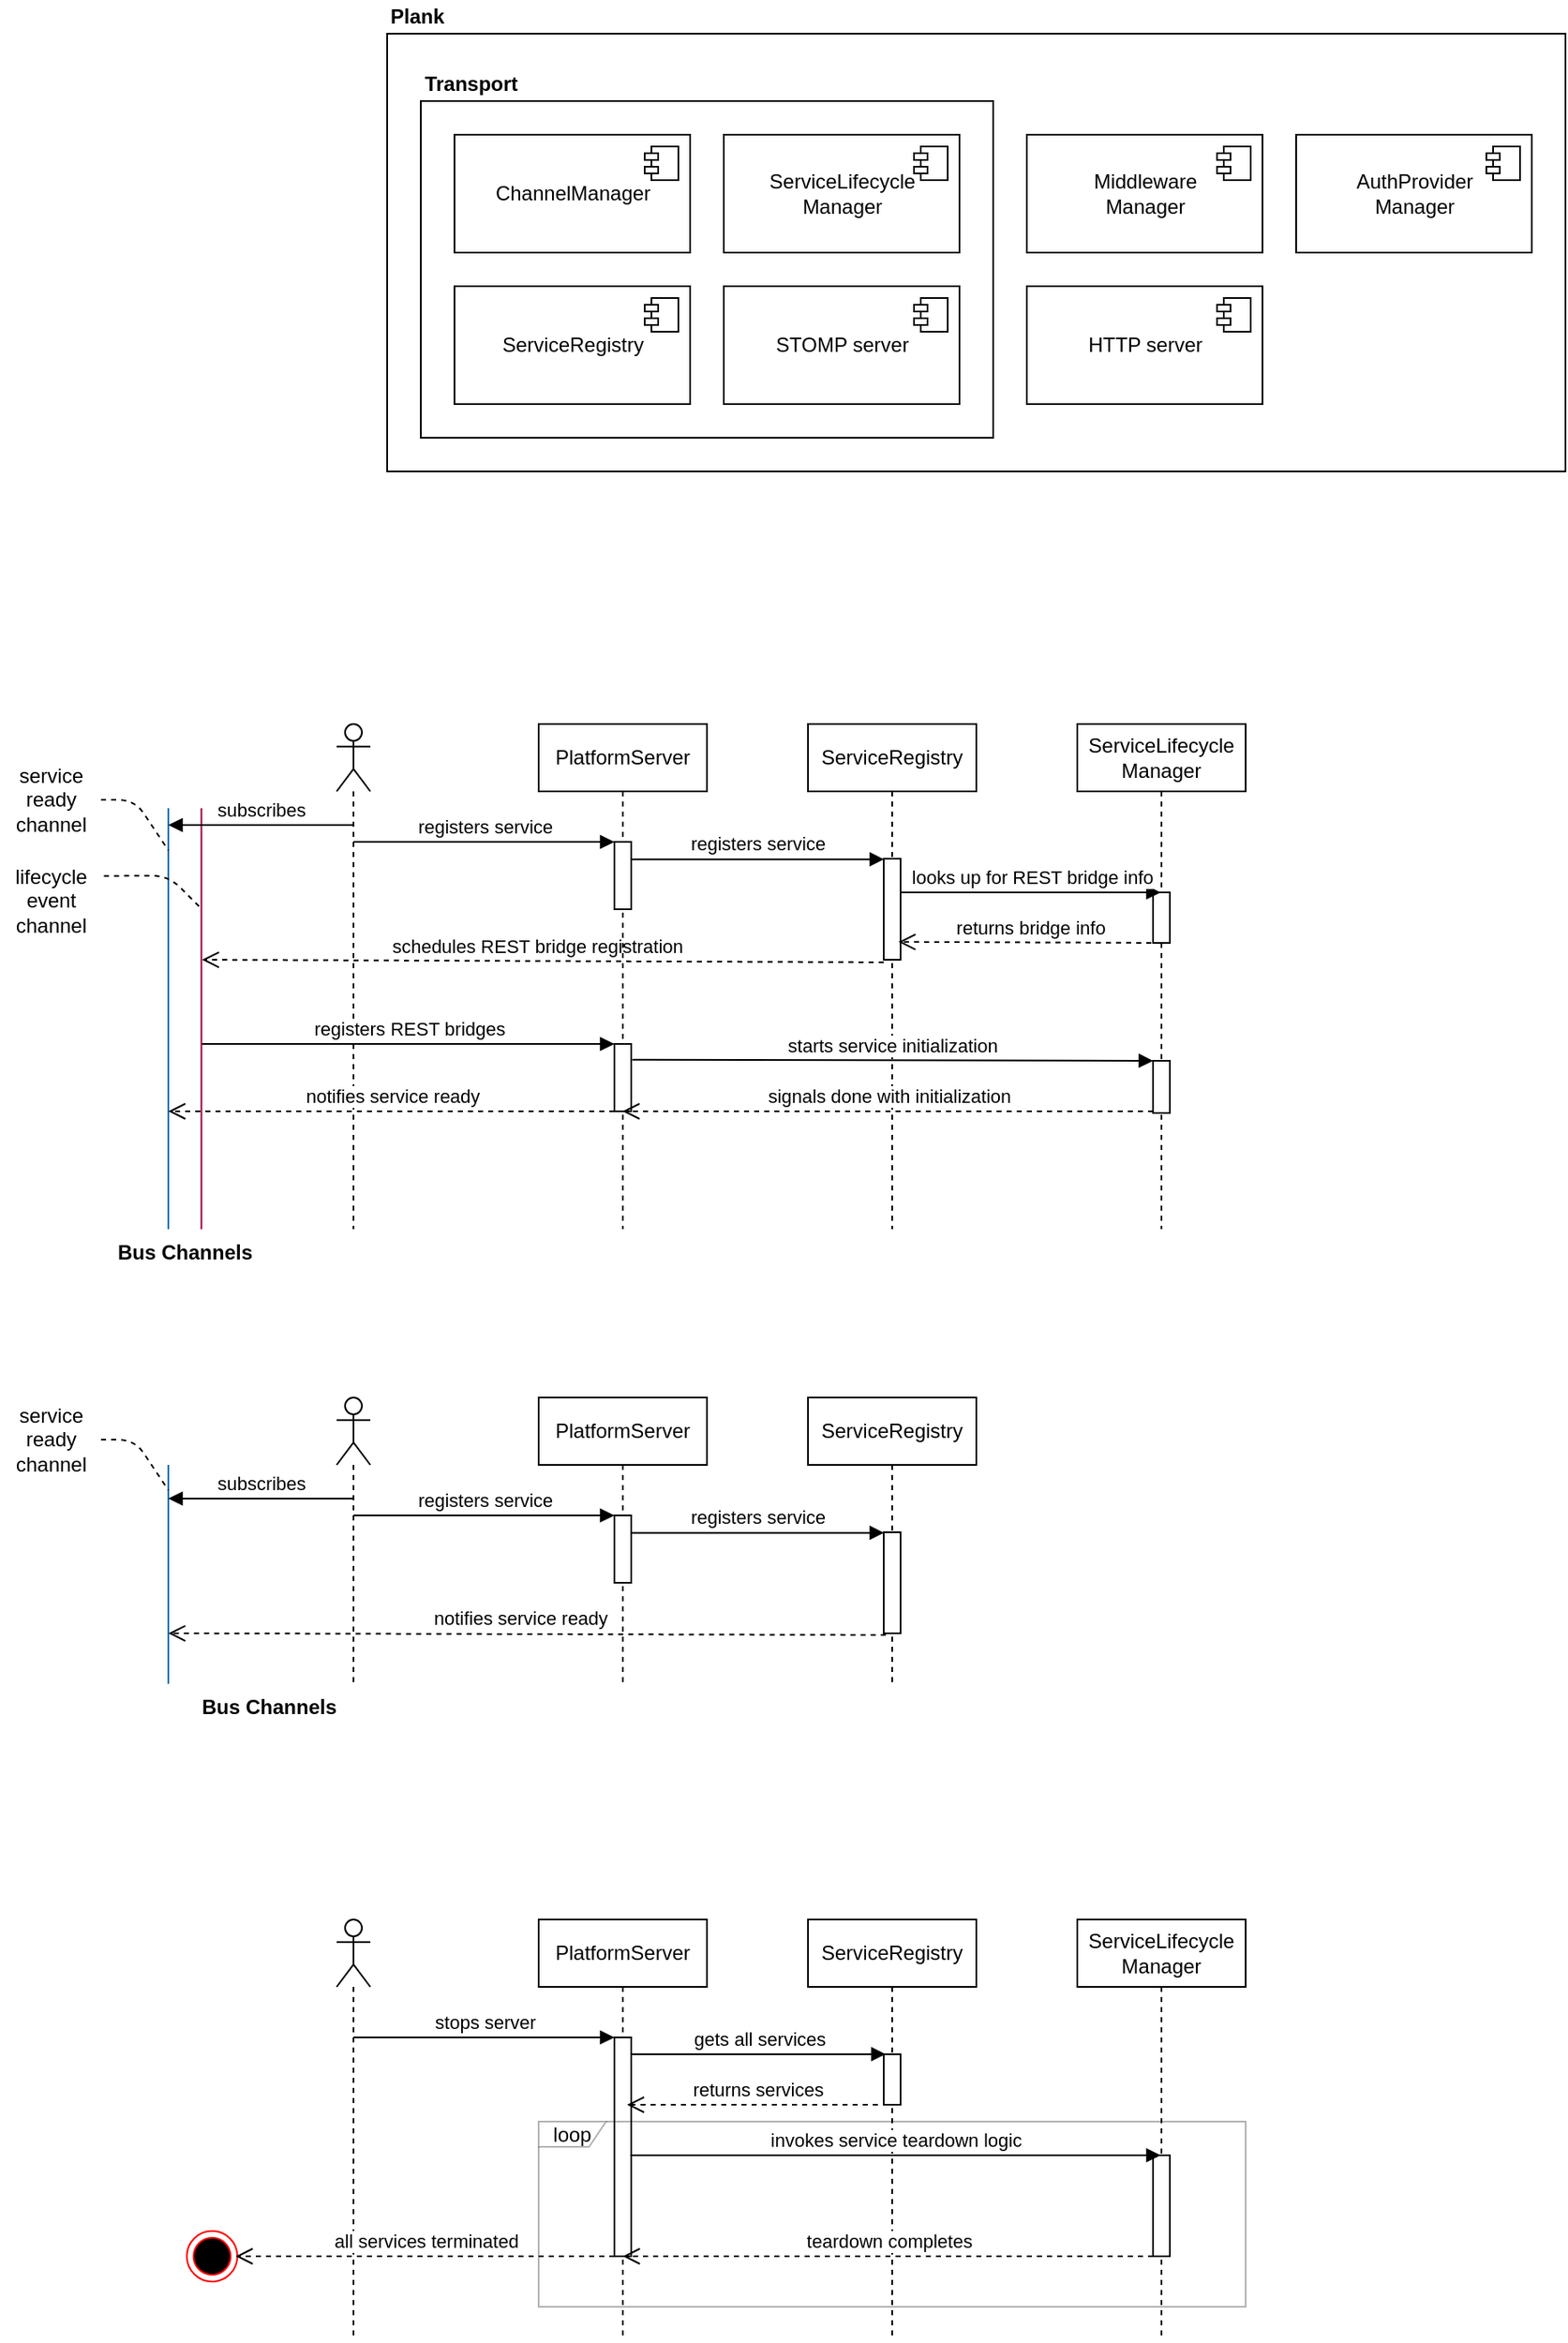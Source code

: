 <mxfile version="14.6.13" type="device"><diagram id="prtHgNgQTEPvFCAcTncT" name="Page-1"><mxGraphModel dx="1457" dy="571" grid="1" gridSize="10" guides="1" tooltips="1" connect="1" arrows="1" fold="1" page="1" pageScale="1" pageWidth="827" pageHeight="1169" math="0" shadow="0"><root><mxCell id="0"/><mxCell id="1" parent="0"/><mxCell id="xJ48FOGh2NLU63bSp70W-4" value="" style="rounded=0;whiteSpace=wrap;html=1;" parent="1" vertex="1"><mxGeometry x="100" y="540" width="700" height="260" as="geometry"/></mxCell><mxCell id="xJ48FOGh2NLU63bSp70W-1" value="" style="rounded=0;whiteSpace=wrap;html=1;" parent="1" vertex="1"><mxGeometry x="120" y="580" width="340" height="200" as="geometry"/></mxCell><mxCell id="xJ48FOGh2NLU63bSp70W-2" value="Transport" style="text;html=1;strokeColor=none;fillColor=none;align=center;verticalAlign=middle;whiteSpace=wrap;rounded=0;fontStyle=1" parent="1" vertex="1"><mxGeometry x="130" y="560" width="40" height="20" as="geometry"/></mxCell><mxCell id="xJ48FOGh2NLU63bSp70W-5" value="ServiceRegistry" style="html=1;dropTarget=0;" parent="1" vertex="1"><mxGeometry x="140" y="690" width="140" height="70" as="geometry"/></mxCell><mxCell id="xJ48FOGh2NLU63bSp70W-6" value="" style="shape=module;jettyWidth=8;jettyHeight=4;" parent="xJ48FOGh2NLU63bSp70W-5" vertex="1"><mxGeometry x="1" width="20" height="20" relative="1" as="geometry"><mxPoint x="-27" y="7" as="offset"/></mxGeometry></mxCell><mxCell id="xJ48FOGh2NLU63bSp70W-7" value="ServiceLifecycle&lt;br&gt;Manager" style="html=1;dropTarget=0;" parent="1" vertex="1"><mxGeometry x="300" y="600" width="140" height="70" as="geometry"/></mxCell><mxCell id="xJ48FOGh2NLU63bSp70W-8" value="" style="shape=module;jettyWidth=8;jettyHeight=4;" parent="xJ48FOGh2NLU63bSp70W-7" vertex="1"><mxGeometry x="1" width="20" height="20" relative="1" as="geometry"><mxPoint x="-27" y="7" as="offset"/></mxGeometry></mxCell><mxCell id="xJ48FOGh2NLU63bSp70W-9" value="ChannelManager" style="html=1;dropTarget=0;" parent="1" vertex="1"><mxGeometry x="140" y="600" width="140" height="70" as="geometry"/></mxCell><mxCell id="xJ48FOGh2NLU63bSp70W-10" value="" style="shape=module;jettyWidth=8;jettyHeight=4;" parent="xJ48FOGh2NLU63bSp70W-9" vertex="1"><mxGeometry x="1" width="20" height="20" relative="1" as="geometry"><mxPoint x="-27" y="7" as="offset"/></mxGeometry></mxCell><mxCell id="xJ48FOGh2NLU63bSp70W-11" value="STOMP server" style="html=1;dropTarget=0;" parent="1" vertex="1"><mxGeometry x="300" y="690" width="140" height="70" as="geometry"/></mxCell><mxCell id="xJ48FOGh2NLU63bSp70W-12" value="" style="shape=module;jettyWidth=8;jettyHeight=4;" parent="xJ48FOGh2NLU63bSp70W-11" vertex="1"><mxGeometry x="1" width="20" height="20" relative="1" as="geometry"><mxPoint x="-27" y="7" as="offset"/></mxGeometry></mxCell><mxCell id="xJ48FOGh2NLU63bSp70W-13" value="HTTP server" style="html=1;dropTarget=0;" parent="1" vertex="1"><mxGeometry x="480" y="690" width="140" height="70" as="geometry"/></mxCell><mxCell id="xJ48FOGh2NLU63bSp70W-14" value="" style="shape=module;jettyWidth=8;jettyHeight=4;" parent="xJ48FOGh2NLU63bSp70W-13" vertex="1"><mxGeometry x="1" width="20" height="20" relative="1" as="geometry"><mxPoint x="-27" y="7" as="offset"/></mxGeometry></mxCell><mxCell id="xJ48FOGh2NLU63bSp70W-15" value="Middleware&lt;br&gt;Manager" style="html=1;dropTarget=0;" parent="1" vertex="1"><mxGeometry x="480" y="600" width="140" height="70" as="geometry"/></mxCell><mxCell id="xJ48FOGh2NLU63bSp70W-16" value="" style="shape=module;jettyWidth=8;jettyHeight=4;" parent="xJ48FOGh2NLU63bSp70W-15" vertex="1"><mxGeometry x="1" width="20" height="20" relative="1" as="geometry"><mxPoint x="-27" y="7" as="offset"/></mxGeometry></mxCell><mxCell id="xJ48FOGh2NLU63bSp70W-17" value="AuthProvider&lt;br&gt;Manager" style="html=1;dropTarget=0;" parent="1" vertex="1"><mxGeometry x="640" y="600" width="140" height="70" as="geometry"/></mxCell><mxCell id="xJ48FOGh2NLU63bSp70W-18" value="" style="shape=module;jettyWidth=8;jettyHeight=4;" parent="xJ48FOGh2NLU63bSp70W-17" vertex="1"><mxGeometry x="1" width="20" height="20" relative="1" as="geometry"><mxPoint x="-27" y="7" as="offset"/></mxGeometry></mxCell><mxCell id="xJ48FOGh2NLU63bSp70W-19" value="Plank" style="text;html=1;strokeColor=none;fillColor=none;align=left;verticalAlign=middle;whiteSpace=wrap;rounded=0;fontStyle=1" parent="1" vertex="1"><mxGeometry x="100" y="520" width="40" height="20" as="geometry"/></mxCell><mxCell id="xJ48FOGh2NLU63bSp70W-22" value="ServiceRegistry" style="shape=umlLifeline;perimeter=lifelinePerimeter;whiteSpace=wrap;html=1;container=1;collapsible=0;recursiveResize=0;outlineConnect=0;" parent="1" vertex="1"><mxGeometry x="350" y="950" width="100" height="300" as="geometry"/></mxCell><mxCell id="xJ48FOGh2NLU63bSp70W-26" value="" style="html=1;points=[];perimeter=orthogonalPerimeter;" parent="xJ48FOGh2NLU63bSp70W-22" vertex="1"><mxGeometry x="45" y="80" width="10" height="60" as="geometry"/></mxCell><mxCell id="xJ48FOGh2NLU63bSp70W-23" value="" style="shape=umlLifeline;participant=umlActor;perimeter=lifelinePerimeter;whiteSpace=wrap;html=1;container=1;collapsible=0;recursiveResize=0;verticalAlign=top;spacingTop=36;outlineConnect=0;" parent="1" vertex="1"><mxGeometry x="70" y="950" width="20" height="300" as="geometry"/></mxCell><mxCell id="xJ48FOGh2NLU63bSp70W-24" value="ServiceLifecycle&lt;br&gt;Manager" style="shape=umlLifeline;perimeter=lifelinePerimeter;whiteSpace=wrap;html=1;container=1;collapsible=0;recursiveResize=0;outlineConnect=0;" parent="1" vertex="1"><mxGeometry x="510" y="950" width="100" height="300" as="geometry"/></mxCell><mxCell id="xJ48FOGh2NLU63bSp70W-45" value="" style="html=1;points=[];perimeter=orthogonalPerimeter;" parent="xJ48FOGh2NLU63bSp70W-24" vertex="1"><mxGeometry x="45" y="200" width="10" height="31" as="geometry"/></mxCell><mxCell id="xJ48FOGh2NLU63bSp70W-27" value="registers service" style="html=1;verticalAlign=bottom;endArrow=block;entryX=0.019;entryY=0.006;entryDx=0;entryDy=0;entryPerimeter=0;" parent="1" source="xJ48FOGh2NLU63bSp70W-41" target="xJ48FOGh2NLU63bSp70W-26" edge="1"><mxGeometry x="-0.001" width="80" relative="1" as="geometry"><mxPoint x="310" y="1020" as="sourcePoint"/><mxPoint x="390" y="1020" as="targetPoint"/><mxPoint as="offset"/></mxGeometry></mxCell><mxCell id="xJ48FOGh2NLU63bSp70W-30" value="" style="html=1;points=[];perimeter=orthogonalPerimeter;" parent="1" vertex="1"><mxGeometry x="555" y="1050" width="10" height="30" as="geometry"/></mxCell><mxCell id="xJ48FOGh2NLU63bSp70W-31" value="looks up for REST bridge info" style="html=1;verticalAlign=bottom;endArrow=block;" parent="1" edge="1"><mxGeometry width="80" relative="1" as="geometry"><mxPoint x="405" y="1050" as="sourcePoint"/><mxPoint x="559.5" y="1050" as="targetPoint"/></mxGeometry></mxCell><mxCell id="xJ48FOGh2NLU63bSp70W-32" value="returns bridge info" style="html=1;verticalAlign=bottom;endArrow=open;dashed=1;endSize=8;entryX=0.876;entryY=0.823;entryDx=0;entryDy=0;entryPerimeter=0;" parent="1" target="xJ48FOGh2NLU63bSp70W-26" edge="1"><mxGeometry relative="1" as="geometry"><mxPoint x="560" y="1080" as="sourcePoint"/><mxPoint x="410" y="1080" as="targetPoint"/></mxGeometry></mxCell><mxCell id="xJ48FOGh2NLU63bSp70W-36" value="" style="endArrow=none;html=1;strokeWidth=1;entryX=0.25;entryY=0;entryDx=0;entryDy=0;exitX=0.25;exitY=1;exitDx=0;exitDy=0;fillColor=#1ba1e2;strokeColor=#006EAF;" parent="1" edge="1"><mxGeometry width="50" height="50" relative="1" as="geometry"><mxPoint x="-30" y="1250.0" as="sourcePoint"/><mxPoint x="-30" y="1000" as="targetPoint"/></mxGeometry></mxCell><mxCell id="xJ48FOGh2NLU63bSp70W-38" value="" style="endArrow=none;html=1;strokeWidth=1;entryX=0.25;entryY=0;entryDx=0;entryDy=0;exitX=0.25;exitY=1;exitDx=0;exitDy=0;fillColor=#d80073;strokeColor=#A50040;" parent="1" edge="1"><mxGeometry width="50" height="50" relative="1" as="geometry"><mxPoint x="-10.34" y="1250" as="sourcePoint"/><mxPoint x="-10.34" y="1000" as="targetPoint"/></mxGeometry></mxCell><mxCell id="xJ48FOGh2NLU63bSp70W-39" value="schedules REST bridge registration" style="html=1;verticalAlign=bottom;endArrow=open;dashed=1;endSize=8;" parent="1" edge="1"><mxGeometry x="0.018" relative="1" as="geometry"><mxPoint x="395" y="1091.5" as="sourcePoint"/><mxPoint x="-10" y="1090" as="targetPoint"/><mxPoint as="offset"/></mxGeometry></mxCell><mxCell id="xJ48FOGh2NLU63bSp70W-40" value="PlatformServer" style="shape=umlLifeline;perimeter=lifelinePerimeter;whiteSpace=wrap;html=1;container=1;collapsible=0;recursiveResize=0;outlineConnect=0;" parent="1" vertex="1"><mxGeometry x="190" y="950" width="100" height="300" as="geometry"/></mxCell><mxCell id="xJ48FOGh2NLU63bSp70W-41" value="" style="html=1;points=[];perimeter=orthogonalPerimeter;" parent="xJ48FOGh2NLU63bSp70W-40" vertex="1"><mxGeometry x="45" y="70" width="10" height="40" as="geometry"/></mxCell><mxCell id="xJ48FOGh2NLU63bSp70W-44" value="registers REST bridges" style="html=1;verticalAlign=bottom;endArrow=block;" parent="xJ48FOGh2NLU63bSp70W-40" edge="1"><mxGeometry x="-0.001" width="80" relative="1" as="geometry"><mxPoint x="-200" y="190" as="sourcePoint"/><mxPoint x="45" y="190" as="targetPoint"/><mxPoint as="offset"/></mxGeometry></mxCell><mxCell id="xJ48FOGh2NLU63bSp70W-48" value="notifies service ready" style="html=1;verticalAlign=bottom;endArrow=open;dashed=1;endSize=8;strokeWidth=1;" parent="xJ48FOGh2NLU63bSp70W-40" edge="1"><mxGeometry relative="1" as="geometry"><mxPoint x="45" y="230" as="sourcePoint"/><mxPoint x="-220" y="230" as="targetPoint"/></mxGeometry></mxCell><mxCell id="xJ48FOGh2NLU63bSp70W-43" value="" style="html=1;points=[];perimeter=orthogonalPerimeter;" parent="xJ48FOGh2NLU63bSp70W-40" vertex="1"><mxGeometry x="45" y="190" width="10" height="40" as="geometry"/></mxCell><mxCell id="xJ48FOGh2NLU63bSp70W-47" value="signals done with initialization" style="html=1;verticalAlign=bottom;endArrow=open;dashed=1;endSize=8;" parent="xJ48FOGh2NLU63bSp70W-40" edge="1"><mxGeometry relative="1" as="geometry"><mxPoint x="365" y="230" as="sourcePoint"/><mxPoint x="49.81" y="230" as="targetPoint"/></mxGeometry></mxCell><mxCell id="xJ48FOGh2NLU63bSp70W-42" value="registers service" style="html=1;verticalAlign=bottom;endArrow=block;" parent="1" target="xJ48FOGh2NLU63bSp70W-41" edge="1"><mxGeometry x="-0.001" width="80" relative="1" as="geometry"><mxPoint x="80" y="1020.0" as="sourcePoint"/><mxPoint x="230.19" y="1020.0" as="targetPoint"/><mxPoint as="offset"/></mxGeometry></mxCell><mxCell id="xJ48FOGh2NLU63bSp70W-46" value="starts service initialization" style="html=1;verticalAlign=bottom;endArrow=block;strokeWidth=1;exitX=1.067;exitY=0.235;exitDx=0;exitDy=0;exitPerimeter=0;" parent="1" source="xJ48FOGh2NLU63bSp70W-43" target="xJ48FOGh2NLU63bSp70W-45" edge="1"><mxGeometry width="80" relative="1" as="geometry"><mxPoint x="240" y="1150" as="sourcePoint"/><mxPoint x="320" y="1130" as="targetPoint"/></mxGeometry></mxCell><mxCell id="xJ48FOGh2NLU63bSp70W-49" value="Bus Channels" style="text;align=center;fontStyle=1;verticalAlign=middle;spacingLeft=3;spacingRight=3;strokeColor=none;rotatable=0;points=[[0,0.5],[1,0.5]];portConstraint=eastwest;gradientColor=none;" parent="1" vertex="1"><mxGeometry x="-60" y="1250" width="80" height="26" as="geometry"/></mxCell><mxCell id="xJ48FOGh2NLU63bSp70W-50" value="ServiceRegistry" style="shape=umlLifeline;perimeter=lifelinePerimeter;whiteSpace=wrap;html=1;container=1;collapsible=0;recursiveResize=0;outlineConnect=0;" parent="1" vertex="1"><mxGeometry x="350" y="1350" width="100" height="170" as="geometry"/></mxCell><mxCell id="xJ48FOGh2NLU63bSp70W-51" value="" style="html=1;points=[];perimeter=orthogonalPerimeter;" parent="xJ48FOGh2NLU63bSp70W-50" vertex="1"><mxGeometry x="45" y="80" width="10" height="60" as="geometry"/></mxCell><mxCell id="xJ48FOGh2NLU63bSp70W-52" value="" style="shape=umlLifeline;participant=umlActor;perimeter=lifelinePerimeter;whiteSpace=wrap;html=1;container=1;collapsible=0;recursiveResize=0;verticalAlign=top;spacingTop=36;outlineConnect=0;" parent="1" vertex="1"><mxGeometry x="70" y="1350" width="20" height="170" as="geometry"/></mxCell><mxCell id="xJ48FOGh2NLU63bSp70W-55" value="registers service" style="html=1;verticalAlign=bottom;endArrow=block;entryX=0.019;entryY=0.006;entryDx=0;entryDy=0;entryPerimeter=0;" parent="1" source="xJ48FOGh2NLU63bSp70W-65" target="xJ48FOGh2NLU63bSp70W-51" edge="1"><mxGeometry x="-0.001" width="80" relative="1" as="geometry"><mxPoint x="310" y="1420" as="sourcePoint"/><mxPoint x="390" y="1420" as="targetPoint"/><mxPoint as="offset"/></mxGeometry></mxCell><mxCell id="xJ48FOGh2NLU63bSp70W-63" value="notifies service ready" style="html=1;verticalAlign=bottom;endArrow=open;dashed=1;endSize=8;" parent="1" edge="1"><mxGeometry x="0.018" relative="1" as="geometry"><mxPoint x="396.24" y="1491" as="sourcePoint"/><mxPoint x="-30" y="1490" as="targetPoint"/><mxPoint as="offset"/></mxGeometry></mxCell><mxCell id="xJ48FOGh2NLU63bSp70W-64" value="PlatformServer" style="shape=umlLifeline;perimeter=lifelinePerimeter;whiteSpace=wrap;html=1;container=1;collapsible=0;recursiveResize=0;outlineConnect=0;" parent="1" vertex="1"><mxGeometry x="190" y="1350" width="100" height="170" as="geometry"/></mxCell><mxCell id="xJ48FOGh2NLU63bSp70W-65" value="" style="html=1;points=[];perimeter=orthogonalPerimeter;" parent="xJ48FOGh2NLU63bSp70W-64" vertex="1"><mxGeometry x="45" y="70" width="10" height="40" as="geometry"/></mxCell><mxCell id="xJ48FOGh2NLU63bSp70W-70" value="registers service" style="html=1;verticalAlign=bottom;endArrow=block;" parent="1" target="xJ48FOGh2NLU63bSp70W-65" edge="1"><mxGeometry x="-0.001" width="80" relative="1" as="geometry"><mxPoint x="80" y="1420" as="sourcePoint"/><mxPoint x="230.19" y="1420" as="targetPoint"/><mxPoint as="offset"/></mxGeometry></mxCell><mxCell id="xJ48FOGh2NLU63bSp70W-76" value="" style="endArrow=none;html=1;strokeWidth=1;fillColor=#1ba1e2;strokeColor=#006EAF;" parent="1" edge="1"><mxGeometry width="50" height="50" relative="1" as="geometry"><mxPoint x="-30" y="1520" as="sourcePoint"/><mxPoint x="-30" y="1390" as="targetPoint"/></mxGeometry></mxCell><mxCell id="xJ48FOGh2NLU63bSp70W-77" value="Bus Channels" style="text;align=center;fontStyle=1;verticalAlign=middle;spacingLeft=3;spacingRight=3;strokeColor=none;rotatable=0;points=[[0,0.5],[1,0.5]];portConstraint=eastwest;gradientColor=none;" parent="1" vertex="1"><mxGeometry x="-10" y="1520" width="80" height="26" as="geometry"/></mxCell><mxCell id="xJ48FOGh2NLU63bSp70W-79" value="" style="endArrow=none;dashed=1;html=1;strokeWidth=1;" parent="1" edge="1"><mxGeometry width="50" height="50" relative="1" as="geometry"><mxPoint x="-70" y="1375" as="sourcePoint"/><mxPoint x="-30" y="1405" as="targetPoint"/><Array as="points"><mxPoint x="-50" y="1375"/></Array></mxGeometry></mxCell><mxCell id="xJ48FOGh2NLU63bSp70W-80" value="service&lt;br&gt;ready&lt;br&gt;channel" style="text;html=1;align=center;verticalAlign=middle;resizable=0;points=[];autosize=1;strokeColor=none;" parent="1" vertex="1"><mxGeometry x="-130" y="1350" width="60" height="50" as="geometry"/></mxCell><mxCell id="xJ48FOGh2NLU63bSp70W-81" value="" style="endArrow=none;dashed=1;html=1;strokeWidth=1;" parent="1" edge="1"><mxGeometry width="50" height="50" relative="1" as="geometry"><mxPoint x="-70" y="995.0" as="sourcePoint"/><mxPoint x="-30" y="1025.0" as="targetPoint"/><Array as="points"><mxPoint x="-50" y="995"/></Array></mxGeometry></mxCell><mxCell id="xJ48FOGh2NLU63bSp70W-82" value="service&lt;br&gt;ready&lt;br&gt;channel" style="text;html=1;align=center;verticalAlign=middle;resizable=0;points=[];autosize=1;strokeColor=none;" parent="1" vertex="1"><mxGeometry x="-130" y="970" width="60" height="50" as="geometry"/></mxCell><mxCell id="xJ48FOGh2NLU63bSp70W-83" value="" style="endArrow=none;dashed=1;html=1;strokeWidth=1;exitX=1.029;exitY=0.205;exitDx=0;exitDy=0;exitPerimeter=0;" parent="1" source="xJ48FOGh2NLU63bSp70W-84" edge="1"><mxGeometry width="50" height="50" relative="1" as="geometry"><mxPoint x="-60" y="1040" as="sourcePoint"/><mxPoint x="-10" y="1060" as="targetPoint"/><Array as="points"><mxPoint x="-30" y="1040"/></Array></mxGeometry></mxCell><mxCell id="xJ48FOGh2NLU63bSp70W-84" value="lifecycle&lt;br&gt;event&lt;br&gt;channel" style="text;html=1;align=center;verticalAlign=middle;resizable=0;points=[];autosize=1;strokeColor=none;" parent="1" vertex="1"><mxGeometry x="-130" y="1030" width="60" height="50" as="geometry"/></mxCell><mxCell id="xJ48FOGh2NLU63bSp70W-85" value="subscribes" style="html=1;verticalAlign=bottom;endArrow=block;" parent="1" source="xJ48FOGh2NLU63bSp70W-23" edge="1"><mxGeometry x="-0.001" width="80" relative="1" as="geometry"><mxPoint x="90" y="1030" as="sourcePoint"/><mxPoint x="-30" y="1010" as="targetPoint"/><mxPoint as="offset"/><Array as="points"><mxPoint x="40" y="1010"/></Array></mxGeometry></mxCell><mxCell id="xJ48FOGh2NLU63bSp70W-87" value="subscribes" style="html=1;verticalAlign=bottom;endArrow=block;" parent="1" edge="1"><mxGeometry x="-0.001" width="80" relative="1" as="geometry"><mxPoint x="79.5" y="1410" as="sourcePoint"/><mxPoint x="-30" y="1410" as="targetPoint"/><mxPoint as="offset"/><Array as="points"><mxPoint x="40" y="1410"/></Array></mxGeometry></mxCell><mxCell id="xJ48FOGh2NLU63bSp70W-88" value="ServiceLifecycle&lt;br&gt;Manager" style="shape=umlLifeline;perimeter=lifelinePerimeter;whiteSpace=wrap;html=1;container=1;collapsible=0;recursiveResize=0;outlineConnect=0;" parent="1" vertex="1"><mxGeometry x="510" y="1660" width="100" height="250" as="geometry"/></mxCell><mxCell id="xJ48FOGh2NLU63bSp70W-90" value="" style="shape=umlLifeline;participant=umlActor;perimeter=lifelinePerimeter;whiteSpace=wrap;html=1;container=1;collapsible=0;recursiveResize=0;verticalAlign=top;spacingTop=36;outlineConnect=0;" parent="1" vertex="1"><mxGeometry x="70" y="1660" width="20" height="250" as="geometry"/></mxCell><mxCell id="xJ48FOGh2NLU63bSp70W-93" value="gets all services" style="html=1;verticalAlign=bottom;endArrow=block;entryX=0.114;entryY=-0.002;entryDx=0;entryDy=0;entryPerimeter=0;" parent="1" source="xJ48FOGh2NLU63bSp70W-98" edge="1" target="e3uxaO0MhRMHrGtVjk2_-2"><mxGeometry x="-0.001" width="80" relative="1" as="geometry"><mxPoint x="310" y="1730" as="sourcePoint"/><mxPoint x="395.19" y="1770.36" as="targetPoint"/><mxPoint as="offset"/></mxGeometry></mxCell><mxCell id="xJ48FOGh2NLU63bSp70W-97" value="PlatformServer" style="shape=umlLifeline;perimeter=lifelinePerimeter;whiteSpace=wrap;html=1;container=1;collapsible=0;recursiveResize=0;outlineConnect=0;" parent="1" vertex="1"><mxGeometry x="190" y="1660" width="100" height="250" as="geometry"/></mxCell><mxCell id="xJ48FOGh2NLU63bSp70W-98" value="" style="html=1;points=[];perimeter=orthogonalPerimeter;" parent="xJ48FOGh2NLU63bSp70W-97" vertex="1"><mxGeometry x="45" y="70" width="10" height="130" as="geometry"/></mxCell><mxCell id="xJ48FOGh2NLU63bSp70W-103" value="stops server" style="html=1;verticalAlign=bottom;endArrow=block;" parent="1" target="xJ48FOGh2NLU63bSp70W-98" edge="1"><mxGeometry x="-0.001" width="80" relative="1" as="geometry"><mxPoint x="80" y="1730" as="sourcePoint"/><mxPoint x="230.19" y="1730" as="targetPoint"/><mxPoint as="offset"/></mxGeometry></mxCell><mxCell id="xJ48FOGh2NLU63bSp70W-106" value="" style="html=1;points=[];perimeter=orthogonalPerimeter;" parent="1" vertex="1"><mxGeometry x="555" y="1800" width="10" height="60" as="geometry"/></mxCell><mxCell id="xJ48FOGh2NLU63bSp70W-107" value="returns services" style="html=1;verticalAlign=bottom;endArrow=open;dashed=1;endSize=8;strokeWidth=1;" parent="1" edge="1"><mxGeometry relative="1" as="geometry"><mxPoint x="397.5" y="1770" as="sourcePoint"/><mxPoint x="242.5" y="1770" as="targetPoint"/></mxGeometry></mxCell><mxCell id="xJ48FOGh2NLU63bSp70W-110" value="" style="ellipse;html=1;shape=endState;fillColor=#000000;strokeColor=#ff0000;" parent="1" vertex="1"><mxGeometry x="-19" y="1845" width="30" height="30" as="geometry"/></mxCell><mxCell id="xJ48FOGh2NLU63bSp70W-100" value="all services terminated" style="html=1;verticalAlign=bottom;endArrow=open;dashed=1;endSize=8;strokeWidth=1;" parent="1" edge="1"><mxGeometry relative="1" as="geometry"><mxPoint x="235" y="1860" as="sourcePoint"/><mxPoint x="10" y="1860" as="targetPoint"/></mxGeometry></mxCell><mxCell id="e3uxaO0MhRMHrGtVjk2_-1" value="ServiceRegistry" style="shape=umlLifeline;perimeter=lifelinePerimeter;whiteSpace=wrap;html=1;container=1;collapsible=0;recursiveResize=0;outlineConnect=0;" vertex="1" parent="1"><mxGeometry x="350" y="1660" width="100" height="250" as="geometry"/></mxCell><mxCell id="e3uxaO0MhRMHrGtVjk2_-2" value="" style="html=1;points=[];perimeter=orthogonalPerimeter;" vertex="1" parent="e3uxaO0MhRMHrGtVjk2_-1"><mxGeometry x="45" y="80" width="10" height="30" as="geometry"/></mxCell><mxCell id="e3uxaO0MhRMHrGtVjk2_-3" value="invokes service teardown logic" style="html=1;verticalAlign=bottom;endArrow=block;" edge="1" parent="1" target="xJ48FOGh2NLU63bSp70W-88"><mxGeometry x="-0.001" width="80" relative="1" as="geometry"><mxPoint x="244.43" y="1800" as="sourcePoint"/><mxPoint x="395.57" y="1800" as="targetPoint"/><mxPoint as="offset"/></mxGeometry></mxCell><mxCell id="e3uxaO0MhRMHrGtVjk2_-4" value="teardown completes" style="html=1;verticalAlign=bottom;endArrow=open;dashed=1;endSize=8;strokeWidth=1;" edge="1" parent="1" target="xJ48FOGh2NLU63bSp70W-97"><mxGeometry relative="1" as="geometry"><mxPoint x="555" y="1860" as="sourcePoint"/><mxPoint x="400" y="1860" as="targetPoint"/></mxGeometry></mxCell><mxCell id="xJ48FOGh2NLU63bSp70W-109" value="loop" style="shape=umlFrame;whiteSpace=wrap;html=1;width=40;height=15;opacity=30;" parent="1" vertex="1"><mxGeometry x="190" y="1780" width="420" height="110" as="geometry"/></mxCell></root></mxGraphModel></diagram></mxfile>